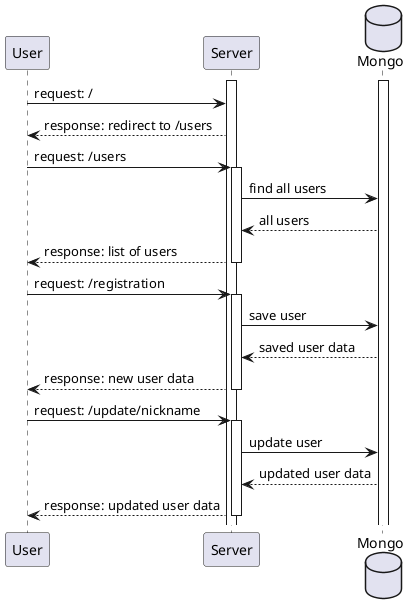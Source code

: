 @startuml
participant User   order 10
participant Server order 30
database    Mongo  order 40
activate Server
activate Mongo
User -> Server : request: /
Server --> User: response: redirect to /users
User -> Server : request: /users
activate Server
Server -> Mongo : find all users
Mongo --> Server : all users
Server --> User: response: list of users
deactivate Server
User -> Server : request: /registration
activate Server
Server -> Mongo : save user
Mongo --> Server : saved user data
Server --> User: response: new user data
deactivate Server
User -> Server : request: /update/nickname
activate Server
Server -> Mongo : update user
Mongo --> Server : updated user data
Server --> User: response: updated user data
deactivate Server
@enduml
